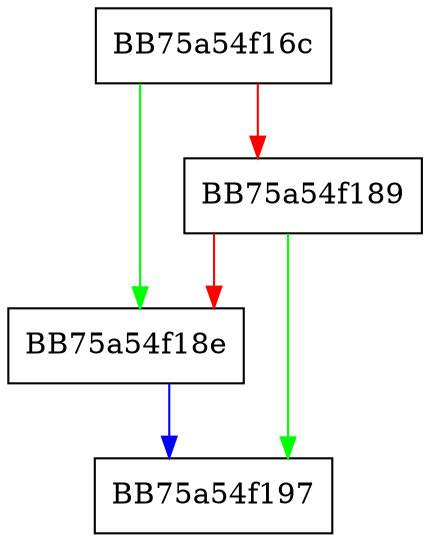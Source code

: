 digraph Resize {
  node [shape="box"];
  graph [splines=ortho];
  BB75a54f16c -> BB75a54f18e [color="green"];
  BB75a54f16c -> BB75a54f189 [color="red"];
  BB75a54f189 -> BB75a54f197 [color="green"];
  BB75a54f189 -> BB75a54f18e [color="red"];
  BB75a54f18e -> BB75a54f197 [color="blue"];
}